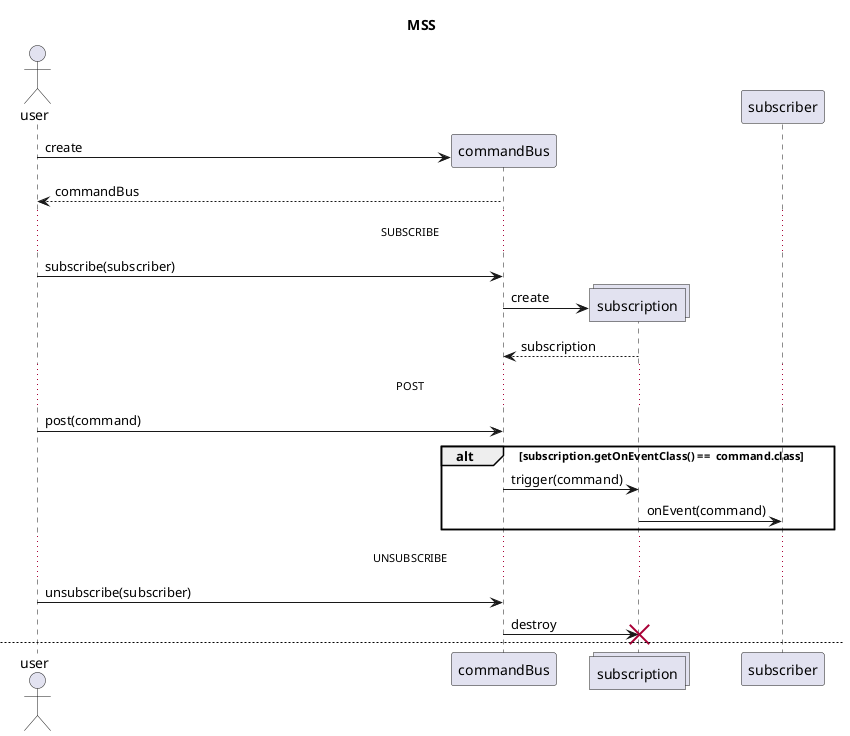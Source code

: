 @startuml
title MSS
Actor user
create commandBus
user -> commandBus: create
return commandBus
... SUBSCRIBE ...
user -> commandBus : subscribe(subscriber)
collections subscription
create subscription
commandBus -> subscription : create
return subscription
... POST ...
user -> commandBus : post(command)
alt subscription.getOnEventClass() ==  command.class
commandBus -> subscription : trigger(command)
subscription -> subscriber : onEvent(command)
end
... UNSUBSCRIBE ...
user -> commandBus : unsubscribe(subscriber)
commandBus -> subscription : destroy
destroy subscription

newpage subscribe: wrong subscriber or method

user -> commandBus : subscribe(subscriber)
alt !isValidSubscriber(subscriber)
commandBus -> user : throw new IllegalArgumentException("The subscriber is not valid")
else !canHaveAsOnEvent(subscriber.class.getMethods().removeIf(method -> method.isAnnotationPresent(Subscribe.class)))
commandBus -> user : throw new IllegalArgumentException("The onEvent is not valid")
else subscriber is already subscribed
commandBus -> user : throw new IllegalArgumentException("Subscriber is already subscribed")
end

newpage unsubscribe: wrong subscriber

user -> commandBus : subscribe(subscriber)
alt subscriber is not subscribed
commandBus -> user : throw new IllegalArgumentException("Subscriber is not subscribed")
end
@enduml